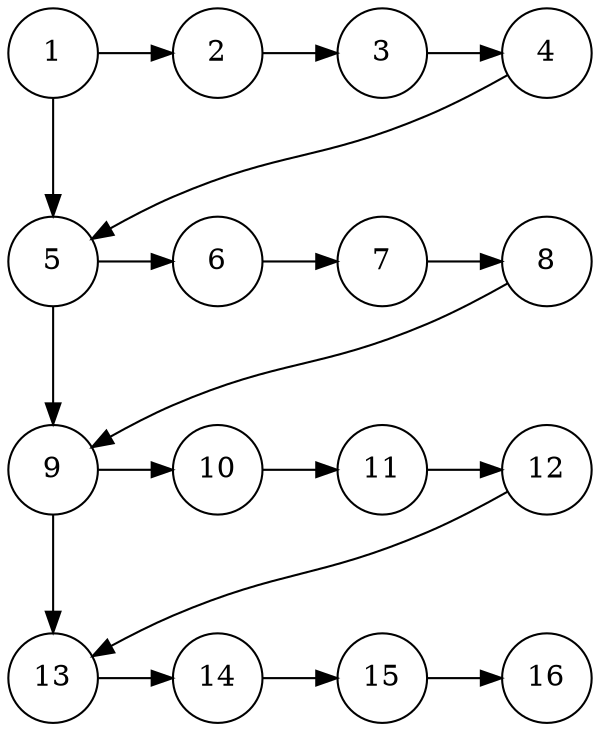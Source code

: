 digraph G {
  rankdir=LR
  node[shape = circle , height =.6, fixedsize= true];

  1 -> 2 -> 3 -> 4;
  5 -> 6 -> 7 -> 8;
  9 -> 10 -> 11 -> 12;
  13 -> 14 -> 15 -> 16;

  4 -> 5 [constraint=false];
  1 -> 5 [constraint=false];
  8 -> 9 [constraint=false];
  5 -> 9 [constraint=false];
  12 -> 13 [constraint=false];
  9 -> 13 [constraint=false];

}